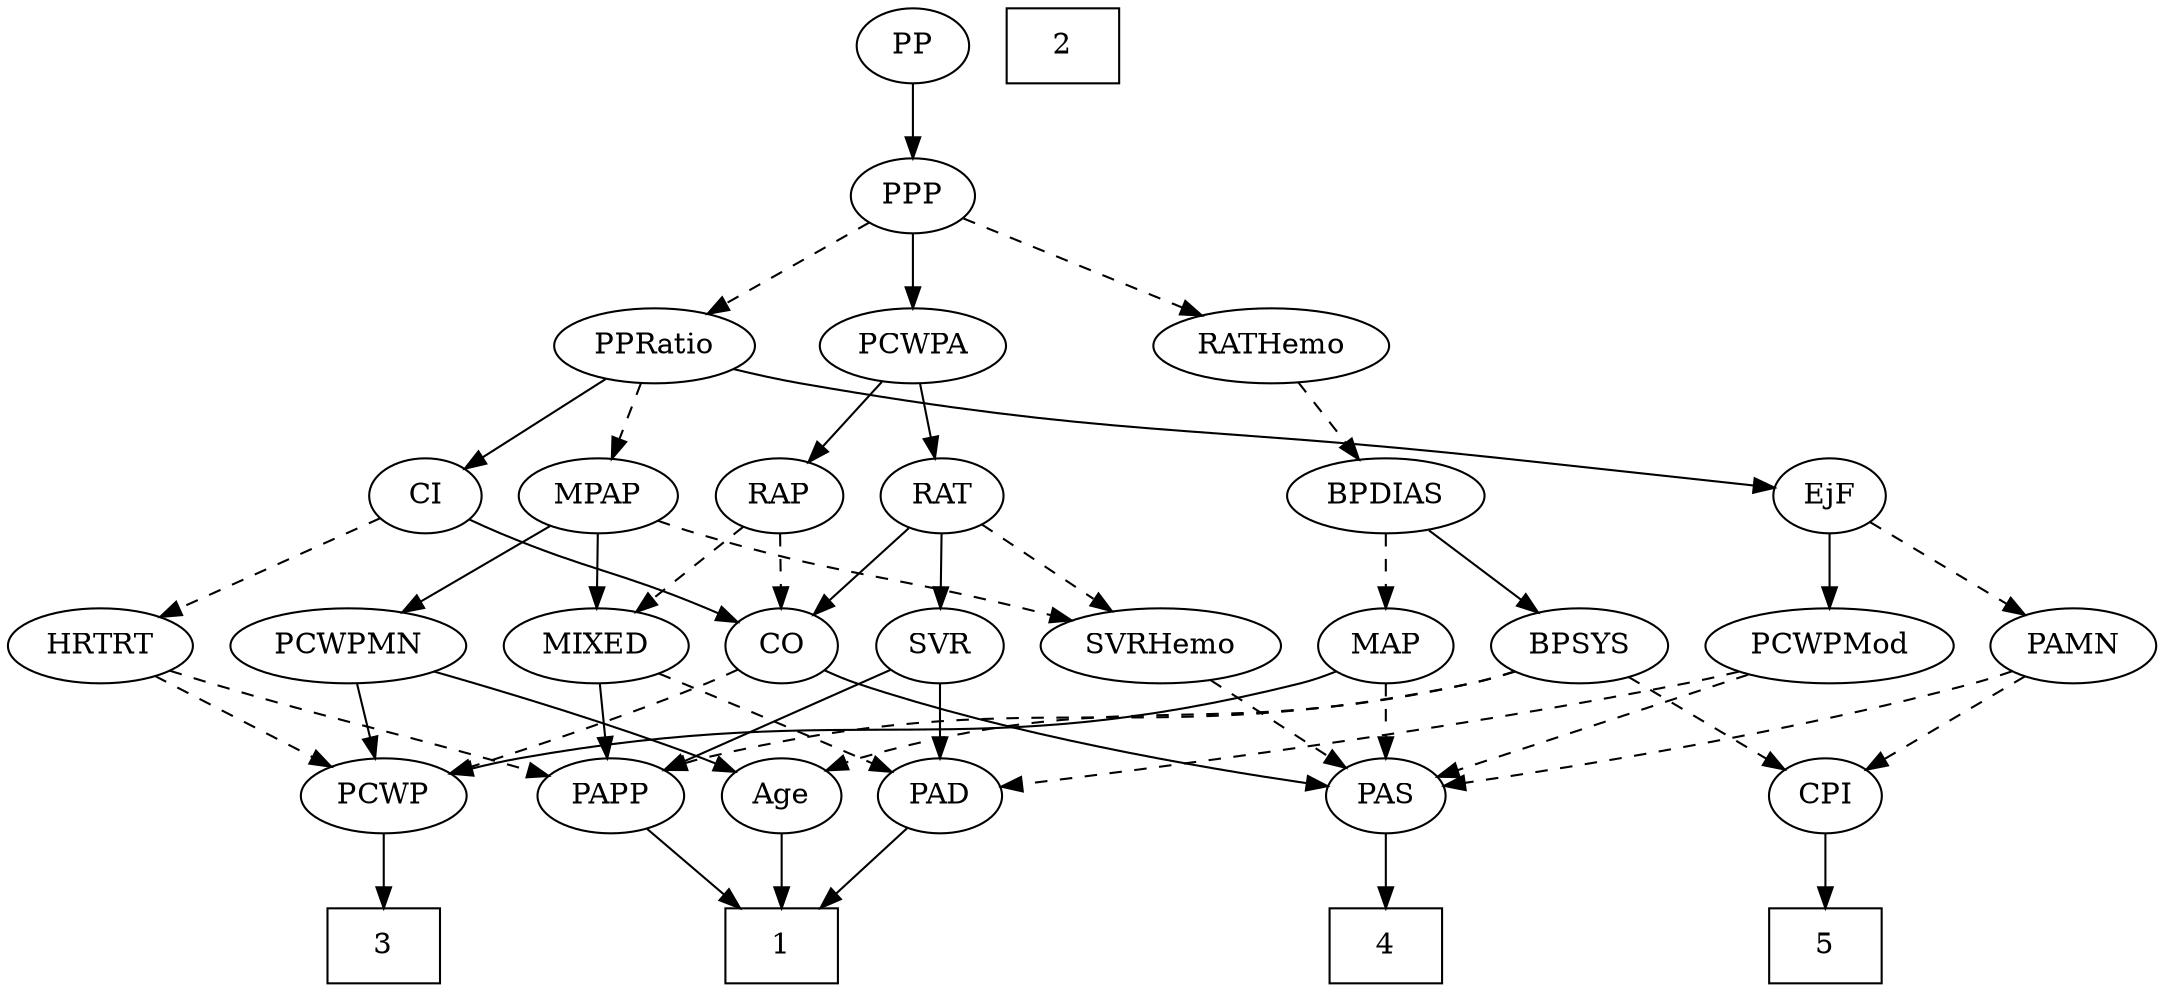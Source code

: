 strict digraph {
	graph [bb="0,0,946.34,468"];
	node [label="\N"];
	1	[height=0.5,
		pos="739.4,18",
		shape=box,
		width=0.75];
	2	[height=0.5,
		pos="601.4,450",
		shape=box,
		width=0.75];
	3	[height=0.5,
		pos="587.4,18",
		shape=box,
		width=0.75];
	4	[height=0.5,
		pos="434.4,18",
		shape=box,
		width=0.75];
	5	[height=0.5,
		pos="82.397,18",
		shape=box,
		width=0.75];
	Age	[height=0.5,
		pos="234.4,90",
		width=0.75];
	Age -> 1	[pos="e,712.22,23.062 260.82,85.493 323.69,77.131 487.07,55.276 623.4,36 649.79,32.269 679.53,27.907 702.29,24.535",
		style=solid];
	EjF	[height=0.5,
		pos="434.4,234",
		width=0.75];
	PAMN	[height=0.5,
		pos="36.397,162",
		width=1.011];
	EjF -> PAMN	[pos="e,63.188,174.33 411.54,224.1 403.12,221.13 393.43,218.05 384.4,216 252.14,186.01 213.13,212.2 81.397,180 78.583,179.31 75.705,178.5 \
72.833,177.61",
		style=dashed];
	PCWPMod	[height=0.5,
		pos="434.4,162",
		width=1.4443];
	EjF -> PCWPMod	[pos="e,434.4,180.1 434.4,215.7 434.4,207.98 434.4,198.71 434.4,190.11",
		style=solid];
	RAP	[height=0.5,
		pos="768.4,234",
		width=0.77632];
	MIXED	[height=0.5,
		pos="832.4,162",
		width=1.1193];
	RAP -> MIXED	[pos="e,817.5,179.29 781.97,218.15 790.27,209.07 801.09,197.24 810.57,186.87",
		style=dashed];
	CO	[height=0.5,
		pos="649.4,162",
		width=0.75];
	RAP -> CO	[pos="e,668.98,174.52 748.48,221.28 729.14,209.91 699.6,192.53 677.8,179.71",
		style=dashed];
	PAD	[height=0.5,
		pos="827.4,90",
		width=0.79437];
	MIXED -> PAD	[pos="e,828.62,108.1 831.16,143.7 830.61,135.98 829.95,126.71 829.33,118.11",
		style=dashed];
	PAPP	[height=0.5,
		pos="739.4,90",
		width=0.88464];
	MIXED -> PAPP	[pos="e,757.83,104.87 812.67,146.15 799.12,135.96 780.97,122.29 766.13,111.12",
		style=solid];
	MPAP	[height=0.5,
		pos="534.4,234",
		width=0.97491];
	MPAP -> MIXED	[pos="e,802.56,174.16 562.53,223.23 570.51,220.67 579.24,218.05 587.4,216 673.3,194.43 697.76,202.58 783.4,180 786.53,179.17 789.75,178.24 \
792.98,177.25",
		style=solid];
	PCWPMN	[height=0.5,
		pos="234.4,162",
		width=1.3902];
	MPAP -> PCWPMN	[pos="e,271.41,174.16 504.21,224.59 493.56,221.73 481.48,218.6 470.4,216 392.24,197.69 371.36,199.13 293.4,180 289.38,179.01 285.22,177.94 \
281.06,176.82",
		style=solid];
	SVRHemo	[height=0.5,
		pos="554.4,162",
		width=1.3902];
	MPAP -> SVRHemo	[pos="e,549.46,180.28 539.24,216.05 541.47,208.26 544.16,198.82 546.66,190.08",
		style=dashed];
	BPSYS	[height=0.5,
		pos="128.4,162",
		width=1.0471];
	BPSYS -> Age	[pos="e,215.72,103.33 149.59,147 166.06,136.13 189.02,120.97 206.9,109.16",
		style=dashed];
	CPI	[height=0.5,
		pos="82.397,90",
		width=0.75];
	BPSYS -> CPI	[pos="e,92.903,106.99 117.5,144.41 111.8,135.74 104.72,124.97 98.415,115.38",
		style=dashed];
	BPSYS -> PAPP	[pos="e,709.22,96.39 155.87,149.67 162.19,147.46 168.95,145.39 175.4,144 374.1,101.04 429.5,131.82 631.4,108 653.87,105.35 678.83,101.48 \
699.1,98.102",
		style=dashed];
	PAD -> 1	[pos="e,760.99,36.18 810.43,75.503 798.66,66.138 782.67,53.419 768.84,42.419",
		style=solid];
	PAS	[height=0.5,
		pos="434.4,90",
		width=0.75];
	CO -> PAS	[pos="e,459.41,97.109 628.31,150.38 623.47,148.13 618.3,145.87 613.4,144 564.48,125.33 506.02,109.12 469.54,99.697",
		style=solid];
	PCWP	[height=0.5,
		pos="587.4,90",
		width=0.97491];
	CO -> PCWP	[pos="e,601.39,106.8 636.25,146.15 628.09,136.94 617.43,124.91 608.15,114.43",
		style=dashed];
	PAS -> 4	[pos="e,434.4,36.104 434.4,71.697 434.4,63.983 434.4,54.712 434.4,46.112",
		style=solid];
	PAMN -> PAS	[pos="e,407.44,93.084 63.223,149.8 69.134,147.64 75.417,145.56 81.397,144 194.44,114.52 332.4,99.718 397.3,93.962",
		style=dashed];
	PAMN -> CPI	[pos="e,72.102,106.67 47.066,144.76 52.837,135.98 60.078,124.96 66.5,115.19",
		style=dashed];
	RATHemo	[height=0.5,
		pos="380.4,306",
		width=1.3721];
	BPDIAS	[height=0.5,
		pos="333.4,234",
		width=1.1735];
	RATHemo -> BPDIAS	[pos="e,344.46,251.47 369.26,288.41 363.52,279.87 356.41,269.28 350.04,259.79",
		style=dashed];
	CPI -> 5	[pos="e,82.397,36.104 82.397,71.697 82.397,63.983 82.397,54.712 82.397,46.112",
		style=solid];
	RAT	[height=0.5,
		pos="623.4,234",
		width=0.75827];
	RAT -> CO	[pos="e,643.1,179.96 629.56,216.41 632.56,208.34 636.24,198.43 639.61,189.35",
		style=solid];
	SVR	[height=0.5,
		pos="918.4,162",
		width=0.77632];
	RAT -> SVR	[pos="e,897.26,173.9 643.94,222.09 648.89,219.8 654.25,217.6 659.4,216 754.86,186.37 785.78,209.13 881.4,180 883.54,179.35 885.72,178.6 \
887.89,177.78",
		style=solid];
	RAT -> SVRHemo	[pos="e,570.36,179.2 609.1,218.5 600.02,209.28 588.05,197.14 577.62,186.56",
		style=dashed];
	SVR -> PAD	[pos="e,844.89,104.46 900.85,147.5 887.25,137.04 868.22,122.4 852.94,110.65",
		style=solid];
	SVR -> PAPP	[pos="e,765.79,100.2 896.6,150.66 891.63,148.4 886.36,146.06 881.4,144 845.75,129.18 804.33,113.94 775.45,103.63",
		style=solid];
	PCWPMod -> PAD	[pos="e,803.8,100.69 472.26,149.52 479.87,147.48 487.85,145.52 495.4,144 620.56,118.8 656.27,137.9 780.4,108 784.88,106.92 789.53,105.55 \
794.09,104.07",
		style=dashed];
	PCWPMod -> PAS	[pos="e,434.4,108.1 434.4,143.7 434.4,135.98 434.4,126.71 434.4,118.11",
		style=dashed];
	PCWPA	[height=0.5,
		pos="628.4,306",
		width=1.1555];
	PCWPA -> RAP	[pos="e,746.77,245.81 654.73,291.83 678.33,280.03 712.95,262.72 737.78,250.31",
		style=solid];
	PCWPA -> RAT	[pos="e,624.62,252.1 627.16,287.7 626.61,279.98 625.95,270.71 625.33,262.11",
		style=solid];
	PCWPMN -> Age	[pos="e,234.4,108.1 234.4,143.7 234.4,135.98 234.4,126.71 234.4,118.11",
		style=solid];
	PCWPMN -> PCWP	[pos="e,554.1,95.866 271.38,149.72 278.65,147.68 286.23,145.67 293.4,144 381.59,123.4 486.27,106.24 543.9,97.416",
		style=solid];
	SVRHemo -> PAS	[pos="e,453.98,102.43 529.24,146.33 509.81,134.99 482.92,119.31 462.74,107.53",
		style=dashed];
	BPDIAS -> BPSYS	[pos="e,157.44,173.63 300.94,222.36 268.95,211.81 218.7,195.09 175.4,180 172.67,179.05 169.86,178.06 167.03,177.05",
		style=solid];
	MAP	[height=0.5,
		pos="333.4,162",
		width=0.84854];
	BPDIAS -> MAP	[pos="e,333.4,180.1 333.4,215.7 333.4,207.98 333.4,198.71 333.4,190.11",
		style=dashed];
	MAP -> PAS	[pos="e,416.16,103.64 352.39,147.83 367.97,137.04 390.19,121.64 407.58,109.59",
		style=dashed];
	MAP -> PCWP	[pos="e,555.04,97.336 356.85,150.3 362.22,148.05 367.96,145.82 373.4,144 431.88,124.47 501.49,108.53 545.08,99.4",
		style=solid];
	PP	[height=0.5,
		pos="529.4,450",
		width=0.75];
	PPP	[height=0.5,
		pos="529.4,378",
		width=0.75];
	PP -> PPP	[pos="e,529.4,396.1 529.4,431.7 529.4,423.98 529.4,414.71 529.4,406.11",
		style=solid];
	PPP -> RATHemo	[pos="e,409.38,320.62 508.05,366.97 484.77,356.03 447.04,338.31 418.63,324.96",
		style=dashed];
	PPP -> PCWPA	[pos="e,607.61,321.7 547.55,364.16 562.01,353.94 582.51,339.44 599.25,327.61",
		style=solid];
	PPRatio	[height=0.5,
		pos="529.4,306",
		width=1.1013];
	PPP -> PPRatio	[pos="e,529.4,324.1 529.4,359.7 529.4,351.98 529.4,342.71 529.4,334.11",
		style=dashed];
	PPRatio -> EjF	[pos="e,451.96,247.94 509.25,290.15 494.91,279.59 475.53,265.31 460.08,253.92",
		style=solid];
	PPRatio -> MPAP	[pos="e,533.18,252.1 530.63,287.7 531.18,279.98 531.85,270.71 532.46,262.11",
		style=dashed];
	CI	[height=0.5,
		pos="695.4,234",
		width=0.75];
	PPRatio -> CI	[pos="e,674.16,245.26 558.5,293.66 584.97,283.22 625.04,267.1 659.4,252 661.2,251.21 663.05,250.38 664.91,249.54",
		style=solid];
	PCWP -> 3	[pos="e,587.4,36.104 587.4,71.697 587.4,63.983 587.4,54.712 587.4,46.112",
		style=solid];
	CI -> CO	[pos="e,659.79,178.82 684.96,217.12 679.19,208.34 671.91,197.26 665.44,187.42",
		style=solid];
	HRTRT	[height=0.5,
		pos="734.4,162",
		width=1.1013];
	CI -> HRTRT	[pos="e,725.13,179.63 704.44,216.76 709.1,208.4 714.89,198.02 720.13,188.61",
		style=dashed];
	PAPP -> 1	[pos="e,739.4,36.104 739.4,71.697 739.4,63.983 739.4,54.712 739.4,46.112",
		style=solid];
	HRTRT -> PCWP	[pos="e,612.47,102.94 708.12,148.49 683.99,137 648.1,119.91 621.72,107.34",
		style=dashed];
	HRTRT -> PAPP	[pos="e,738.18,108.1 735.63,143.7 736.18,135.98 736.85,126.71 737.46,118.11",
		style=dashed];
}
